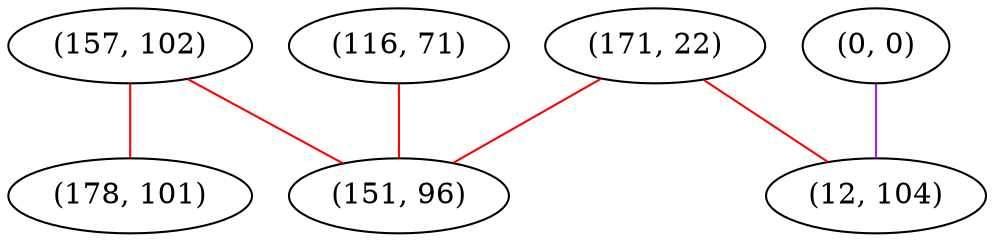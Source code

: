 graph "" {
"(157, 102)";
"(0, 0)";
"(178, 101)";
"(171, 22)";
"(116, 71)";
"(151, 96)";
"(12, 104)";
"(157, 102)" -- "(178, 101)"  [color=red, key=0, weight=1];
"(157, 102)" -- "(151, 96)"  [color=red, key=0, weight=1];
"(0, 0)" -- "(12, 104)"  [color=purple, key=0, weight=4];
"(171, 22)" -- "(151, 96)"  [color=red, key=0, weight=1];
"(171, 22)" -- "(12, 104)"  [color=red, key=0, weight=1];
"(116, 71)" -- "(151, 96)"  [color=red, key=0, weight=1];
}
